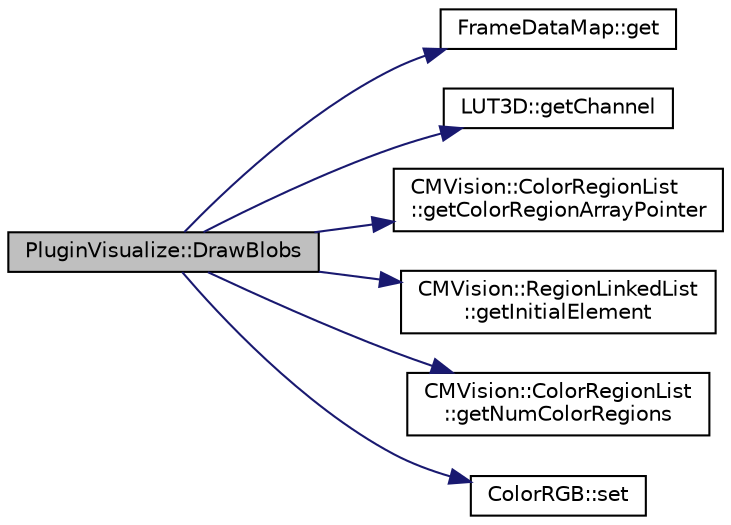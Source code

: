 digraph "PluginVisualize::DrawBlobs"
{
 // INTERACTIVE_SVG=YES
  edge [fontname="Helvetica",fontsize="10",labelfontname="Helvetica",labelfontsize="10"];
  node [fontname="Helvetica",fontsize="10",shape=record];
  rankdir="LR";
  Node1 [label="PluginVisualize::DrawBlobs",height=0.2,width=0.4,color="black", fillcolor="grey75", style="filled", fontcolor="black"];
  Node1 -> Node2 [color="midnightblue",fontsize="10",style="solid",fontname="Helvetica"];
  Node2 [label="FrameDataMap::get",height=0.2,width=0.4,color="black", fillcolor="white", style="filled",URL="$db/d71/class_frame_data_map.html#afd413bf943754d195c11e868b49dd974"];
  Node1 -> Node3 [color="midnightblue",fontsize="10",style="solid",fontname="Helvetica"];
  Node3 [label="LUT3D::getChannel",height=0.2,width=0.4,color="black", fillcolor="white", style="filled",URL="$d7/d15/class_l_u_t3_d.html#a69ac064af63fb20ad07822b29694f158"];
  Node1 -> Node4 [color="midnightblue",fontsize="10",style="solid",fontname="Helvetica"];
  Node4 [label="CMVision::ColorRegionList\l::getColorRegionArrayPointer",height=0.2,width=0.4,color="black", fillcolor="white", style="filled",URL="$d7/d03/class_c_m_vision_1_1_color_region_list.html#ace85279f810ed914cabebe7d52f5e0a6"];
  Node1 -> Node5 [color="midnightblue",fontsize="10",style="solid",fontname="Helvetica"];
  Node5 [label="CMVision::RegionLinkedList\l::getInitialElement",height=0.2,width=0.4,color="black", fillcolor="white", style="filled",URL="$d0/d31/class_c_m_vision_1_1_region_linked_list.html#a050bb66288f16d475d0721e12a6b5a1a"];
  Node1 -> Node6 [color="midnightblue",fontsize="10",style="solid",fontname="Helvetica"];
  Node6 [label="CMVision::ColorRegionList\l::getNumColorRegions",height=0.2,width=0.4,color="black", fillcolor="white", style="filled",URL="$d7/d03/class_c_m_vision_1_1_color_region_list.html#a48c09276db11f0776002bfd91a7d07e9"];
  Node1 -> Node7 [color="midnightblue",fontsize="10",style="solid",fontname="Helvetica"];
  Node7 [label="ColorRGB::set",height=0.2,width=0.4,color="black", fillcolor="white", style="filled",URL="$d7/dff/class_color_r_g_b.html#ad81090771fc88f83d08f65b69ccc2d83"];
}
